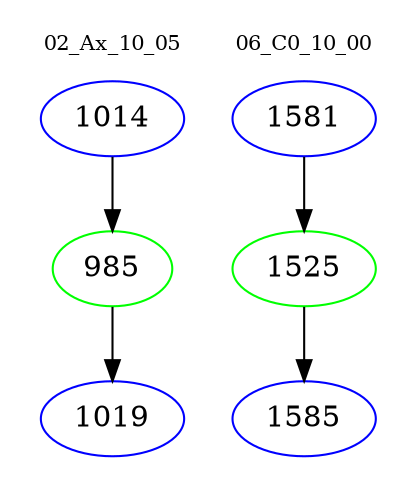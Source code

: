 digraph{
subgraph cluster_0 {
color = white
label = "02_Ax_10_05";
fontsize=10;
T0_1014 [label="1014", color="blue"]
T0_1014 -> T0_985 [color="black"]
T0_985 [label="985", color="green"]
T0_985 -> T0_1019 [color="black"]
T0_1019 [label="1019", color="blue"]
}
subgraph cluster_1 {
color = white
label = "06_C0_10_00";
fontsize=10;
T1_1581 [label="1581", color="blue"]
T1_1581 -> T1_1525 [color="black"]
T1_1525 [label="1525", color="green"]
T1_1525 -> T1_1585 [color="black"]
T1_1585 [label="1585", color="blue"]
}
}
